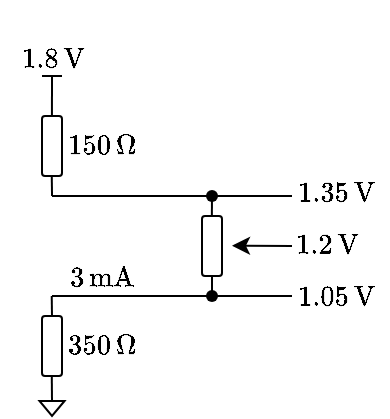 <mxfile version="24.2.8" type="github">
  <diagram name="Seite-1" id="wMBnERMgVnAe4a1eMwbq">
    <mxGraphModel dx="819" dy="495" grid="1" gridSize="10" guides="1" tooltips="1" connect="1" arrows="1" fold="1" page="1" pageScale="1" pageWidth="827" pageHeight="1169" math="1" shadow="0">
      <root>
        <mxCell id="0" />
        <mxCell id="1" parent="0" />
        <mxCell id="Gh2YYHZvv6eX0k9eP9Bt-2" value="" style="rounded=1;whiteSpace=wrap;html=1;" vertex="1" parent="1">
          <mxGeometry x="400" y="176" width="10" height="30" as="geometry" />
        </mxCell>
        <mxCell id="Gh2YYHZvv6eX0k9eP9Bt-3" value="" style="endArrow=none;html=1;rounded=0;" edge="1" parent="1">
          <mxGeometry width="50" height="50" relative="1" as="geometry">
            <mxPoint x="405" y="216" as="sourcePoint" />
            <mxPoint x="405" y="206" as="targetPoint" />
          </mxGeometry>
        </mxCell>
        <mxCell id="Gh2YYHZvv6eX0k9eP9Bt-4" value="" style="endArrow=none;html=1;rounded=0;" edge="1" parent="1">
          <mxGeometry width="50" height="50" relative="1" as="geometry">
            <mxPoint x="325" y="216" as="sourcePoint" />
            <mxPoint x="405" y="216" as="targetPoint" />
          </mxGeometry>
        </mxCell>
        <mxCell id="Gh2YYHZvv6eX0k9eP9Bt-5" value="" style="endArrow=none;html=1;rounded=0;" edge="1" parent="1">
          <mxGeometry width="50" height="50" relative="1" as="geometry">
            <mxPoint x="400" y="216" as="sourcePoint" />
            <mxPoint x="445" y="216" as="targetPoint" />
          </mxGeometry>
        </mxCell>
        <mxCell id="Gh2YYHZvv6eX0k9eP9Bt-6" value="" style="endArrow=none;html=1;rounded=0;" edge="1" parent="1">
          <mxGeometry width="50" height="50" relative="1" as="geometry">
            <mxPoint x="404.93" y="176" as="sourcePoint" />
            <mxPoint x="405" y="166" as="targetPoint" />
          </mxGeometry>
        </mxCell>
        <mxCell id="Gh2YYHZvv6eX0k9eP9Bt-7" value="" style="rounded=1;whiteSpace=wrap;html=1;" vertex="1" parent="1">
          <mxGeometry x="320" y="226" width="10" height="30" as="geometry" />
        </mxCell>
        <mxCell id="Gh2YYHZvv6eX0k9eP9Bt-8" value="" style="endArrow=none;html=1;rounded=0;" edge="1" parent="1">
          <mxGeometry width="50" height="50" relative="1" as="geometry">
            <mxPoint x="325" y="226" as="sourcePoint" />
            <mxPoint x="324.86" y="216" as="targetPoint" />
          </mxGeometry>
        </mxCell>
        <mxCell id="Gh2YYHZvv6eX0k9eP9Bt-9" value="" style="endArrow=none;html=1;rounded=0;exitX=0;exitY=0.5;exitDx=0;exitDy=0;" edge="1" parent="1" source="Gh2YYHZvv6eX0k9eP9Bt-10">
          <mxGeometry width="50" height="50" relative="1" as="geometry">
            <mxPoint x="324.89" y="276" as="sourcePoint" />
            <mxPoint x="324.89" y="256" as="targetPoint" />
          </mxGeometry>
        </mxCell>
        <mxCell id="Gh2YYHZvv6eX0k9eP9Bt-10" value="" style="triangle;whiteSpace=wrap;html=1;rotation=90;" vertex="1" parent="1">
          <mxGeometry x="321.25" y="266" width="7.5" height="12.5" as="geometry" />
        </mxCell>
        <mxCell id="Gh2YYHZvv6eX0k9eP9Bt-11" value="" style="rounded=1;whiteSpace=wrap;html=1;" vertex="1" parent="1">
          <mxGeometry x="320" y="126" width="10" height="30" as="geometry" />
        </mxCell>
        <mxCell id="Gh2YYHZvv6eX0k9eP9Bt-12" value="" style="endArrow=none;html=1;rounded=0;" edge="1" parent="1">
          <mxGeometry width="50" height="50" relative="1" as="geometry">
            <mxPoint x="325" y="166" as="sourcePoint" />
            <mxPoint x="405" y="166" as="targetPoint" />
          </mxGeometry>
        </mxCell>
        <mxCell id="Gh2YYHZvv6eX0k9eP9Bt-13" value="" style="endArrow=none;html=1;rounded=0;" edge="1" parent="1" source="Gh2YYHZvv6eX0k9eP9Bt-85">
          <mxGeometry width="50" height="50" relative="1" as="geometry">
            <mxPoint x="400" y="166" as="sourcePoint" />
            <mxPoint x="445" y="166" as="targetPoint" />
          </mxGeometry>
        </mxCell>
        <mxCell id="Gh2YYHZvv6eX0k9eP9Bt-14" value="" style="endArrow=none;html=1;rounded=0;" edge="1" parent="1">
          <mxGeometry width="50" height="50" relative="1" as="geometry">
            <mxPoint x="325.02" y="166" as="sourcePoint" />
            <mxPoint x="324.88" y="156" as="targetPoint" />
          </mxGeometry>
        </mxCell>
        <mxCell id="Gh2YYHZvv6eX0k9eP9Bt-15" value="" style="endArrow=none;html=1;rounded=0;exitX=0;exitY=0.5;exitDx=0;exitDy=0;" edge="1" parent="1">
          <mxGeometry width="50" height="50" relative="1" as="geometry">
            <mxPoint x="324.97" y="126" as="sourcePoint" />
            <mxPoint x="325" y="106" as="targetPoint" />
          </mxGeometry>
        </mxCell>
        <mxCell id="Gh2YYHZvv6eX0k9eP9Bt-18" value="" style="endArrow=classic;html=1;rounded=0;" edge="1" parent="1">
          <mxGeometry width="50" height="50" relative="1" as="geometry">
            <mxPoint x="445" y="191" as="sourcePoint" />
            <mxPoint x="415" y="190.83" as="targetPoint" />
          </mxGeometry>
        </mxCell>
        <mxCell id="Gh2YYHZvv6eX0k9eP9Bt-22" value="" style="endArrow=none;html=1;rounded=0;" edge="1" parent="1">
          <mxGeometry width="50" height="50" relative="1" as="geometry">
            <mxPoint x="330" y="106" as="sourcePoint" />
            <mxPoint x="320" y="106" as="targetPoint" />
            <Array as="points">
              <mxPoint x="320" y="106" />
            </Array>
          </mxGeometry>
        </mxCell>
        <mxCell id="Gh2YYHZvv6eX0k9eP9Bt-27" value="&lt;br&gt;&lt;div&gt;&lt;span lang=&quot;de&quot; class=&quot;BxUVEf ILfuVd&quot;&gt;&lt;span class=&quot;hgKElc&quot;&gt;$$150\,&amp;nbsp; \Omega$$&lt;/span&gt;&lt;/span&gt;&lt;div&gt;&lt;span lang=&quot;de&quot; class=&quot;BxUVEf ILfuVd&quot;&gt;&lt;span class=&quot;hgKElc&quot;&gt;&lt;br&gt;&lt;/span&gt;&lt;/span&gt;&lt;/div&gt;&lt;/div&gt;" style="text;html=1;align=center;verticalAlign=middle;whiteSpace=wrap;rounded=0;opacity=0;" vertex="1" parent="1">
          <mxGeometry x="305" y="126" width="90" height="30" as="geometry" />
        </mxCell>
        <mxCell id="Gh2YYHZvv6eX0k9eP9Bt-29" value="&lt;br&gt;&lt;div&gt;&lt;span lang=&quot;de&quot; class=&quot;BxUVEf ILfuVd&quot;&gt;&lt;span class=&quot;hgKElc&quot;&gt;$$1.35\, \text{V}$$&lt;/span&gt;&lt;/span&gt;&lt;/div&gt;" style="text;html=1;align=center;verticalAlign=middle;whiteSpace=wrap;rounded=0;" vertex="1" parent="1">
          <mxGeometry x="442" y="142" width="50" height="30" as="geometry" />
        </mxCell>
        <mxCell id="Gh2YYHZvv6eX0k9eP9Bt-33" value="&lt;br&gt;&lt;div&gt;&lt;span lang=&quot;de&quot; class=&quot;BxUVEf ILfuVd&quot;&gt;&lt;span class=&quot;hgKElc&quot;&gt;$$1.2\, \text{V}$$&lt;/span&gt;&lt;/span&gt;&lt;/div&gt;" style="text;html=1;align=center;verticalAlign=middle;whiteSpace=wrap;rounded=0;" vertex="1" parent="1">
          <mxGeometry x="438" y="168" width="50" height="30" as="geometry" />
        </mxCell>
        <mxCell id="Gh2YYHZvv6eX0k9eP9Bt-34" value="&lt;br&gt;&lt;div&gt;&lt;span lang=&quot;de&quot; class=&quot;BxUVEf ILfuVd&quot;&gt;&lt;span class=&quot;hgKElc&quot;&gt;$$1.05\, \text{V}$$&lt;/span&gt;&lt;/span&gt;&lt;/div&gt;" style="text;html=1;align=center;verticalAlign=middle;whiteSpace=wrap;rounded=0;" vertex="1" parent="1">
          <mxGeometry x="442" y="194" width="50" height="30" as="geometry" />
        </mxCell>
        <mxCell id="Gh2YYHZvv6eX0k9eP9Bt-35" value="&lt;br&gt;&lt;div&gt;&lt;span lang=&quot;de&quot; class=&quot;BxUVEf ILfuVd&quot;&gt;&lt;span class=&quot;hgKElc&quot;&gt;$$350\,&amp;nbsp; \Omega$$&lt;/span&gt;&lt;/span&gt;&lt;div&gt;&lt;span lang=&quot;de&quot; class=&quot;BxUVEf ILfuVd&quot;&gt;&lt;span class=&quot;hgKElc&quot;&gt;&lt;br&gt;&lt;/span&gt;&lt;/span&gt;&lt;/div&gt;&lt;/div&gt;" style="text;html=1;align=center;verticalAlign=middle;whiteSpace=wrap;rounded=0;opacity=0;" vertex="1" parent="1">
          <mxGeometry x="305" y="226" width="90" height="30" as="geometry" />
        </mxCell>
        <mxCell id="Gh2YYHZvv6eX0k9eP9Bt-36" value="&lt;br&gt;&lt;div&gt;&lt;span lang=&quot;de&quot; class=&quot;BxUVEf ILfuVd&quot;&gt;&lt;span class=&quot;hgKElc&quot;&gt;$$1.8\, \text{V}$$&lt;/span&gt;&lt;/span&gt;&lt;/div&gt;" style="text;html=1;align=center;verticalAlign=middle;whiteSpace=wrap;rounded=0;opacity=40;" vertex="1" parent="1">
          <mxGeometry x="302.5" y="80" width="45" height="19" as="geometry" />
        </mxCell>
        <mxCell id="Gh2YYHZvv6eX0k9eP9Bt-37" value="&lt;br&gt;&lt;div&gt;&lt;span lang=&quot;de&quot; class=&quot;BxUVEf ILfuVd&quot;&gt;&lt;span class=&quot;hgKElc&quot;&gt;$$3\, \text{mA}$$&lt;/span&gt;&lt;/span&gt;&lt;/div&gt;" style="text;html=1;align=center;verticalAlign=middle;whiteSpace=wrap;rounded=0;" vertex="1" parent="1">
          <mxGeometry x="325" y="185" width="50" height="30" as="geometry" />
        </mxCell>
        <mxCell id="Gh2YYHZvv6eX0k9eP9Bt-84" value="" style="shape=waypoint;sketch=0;fillStyle=solid;size=6;pointerEvents=1;points=[];fillColor=none;resizable=0;rotatable=0;perimeter=centerPerimeter;snapToPoint=1;" vertex="1" parent="1">
          <mxGeometry x="395" y="206" width="20" height="20" as="geometry" />
        </mxCell>
        <mxCell id="Gh2YYHZvv6eX0k9eP9Bt-86" value="" style="endArrow=none;html=1;rounded=0;" edge="1" parent="1" target="Gh2YYHZvv6eX0k9eP9Bt-85">
          <mxGeometry width="50" height="50" relative="1" as="geometry">
            <mxPoint x="400" y="166" as="sourcePoint" />
            <mxPoint x="445" y="166" as="targetPoint" />
          </mxGeometry>
        </mxCell>
        <mxCell id="Gh2YYHZvv6eX0k9eP9Bt-85" value="" style="shape=waypoint;sketch=0;fillStyle=solid;size=6;pointerEvents=1;points=[];fillColor=none;resizable=0;rotatable=0;perimeter=centerPerimeter;snapToPoint=1;" vertex="1" parent="1">
          <mxGeometry x="395" y="156" width="20" height="20" as="geometry" />
        </mxCell>
      </root>
    </mxGraphModel>
  </diagram>
</mxfile>
